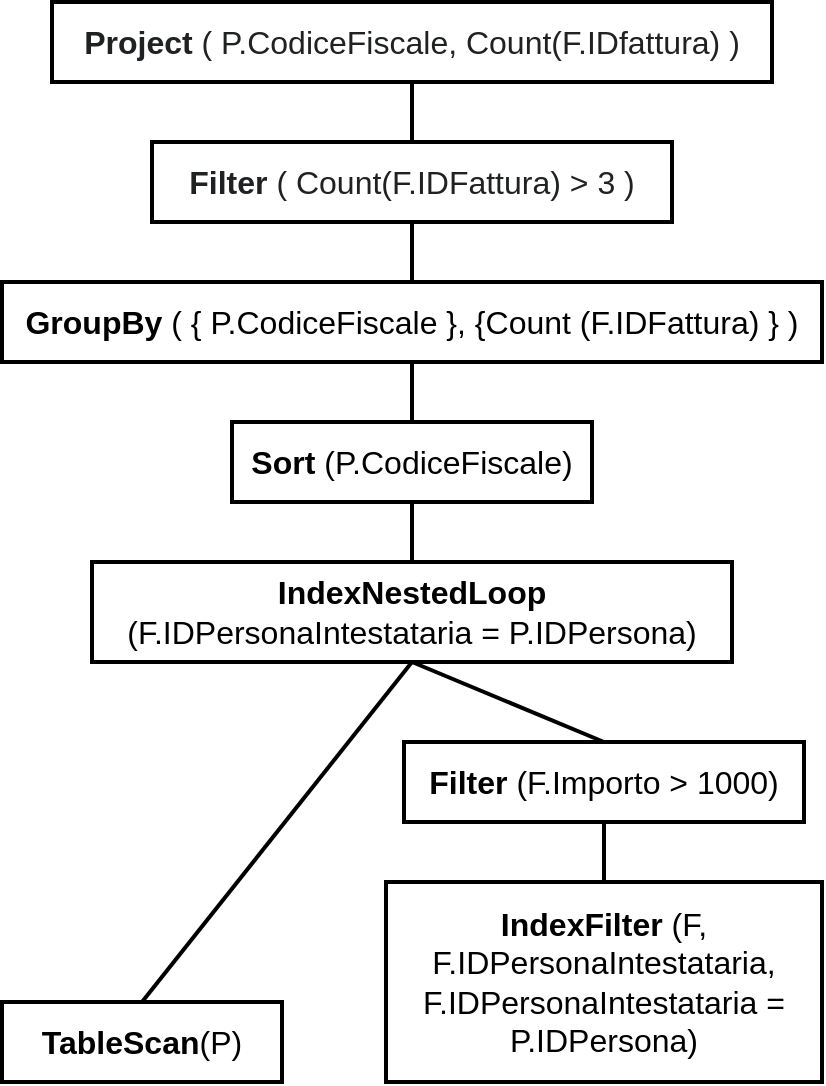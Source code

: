 <mxfile version="14.5.1" type="google"><diagram id="8AHtX67V_00JGjS-UEFa" name="Page-1"><mxGraphModel dx="1445" dy="682" grid="1" gridSize="10" guides="1" tooltips="1" connect="1" arrows="1" fold="1" page="1" pageScale="1" pageWidth="583" pageHeight="827" math="0" shadow="0"><root><mxCell id="0"/><mxCell id="1" parent="0"/><mxCell id="PVnu_174SEIcQ_TlXI88-1" value="&lt;span style=&quot;font-size: 16px&quot;&gt;&lt;b&gt;TableScan&lt;/b&gt;(P)&lt;/span&gt;" style="text;html=1;fillColor=none;align=center;verticalAlign=middle;whiteSpace=wrap;rounded=0;strokeColor=#000000;strokeWidth=2;fontStyle=0;fontSize=16;" vertex="1" parent="1"><mxGeometry x="185" y="570" width="140" height="40" as="geometry"/></mxCell><mxCell id="PVnu_174SEIcQ_TlXI88-2" value="&lt;span style=&quot;font-size: 16px&quot;&gt;&lt;b&gt;IndexFilter&amp;nbsp;&lt;/b&gt;(F, F.IDPersonaIntestataria,&lt;br&gt;&lt;div style=&quot;text-align: center&quot;&gt;&lt;span style=&quot;text-align: left&quot;&gt;F.IDPersonaIntestataria = P.IDPersona&lt;/span&gt;&lt;span&gt;)&lt;/span&gt;&lt;/div&gt;&lt;/span&gt;" style="text;html=1;fillColor=none;align=center;verticalAlign=middle;whiteSpace=wrap;rounded=0;strokeColor=#000000;strokeWidth=2;fontStyle=0;fontSize=16;" vertex="1" parent="1"><mxGeometry x="377" y="510" width="218" height="100" as="geometry"/></mxCell><mxCell id="PVnu_174SEIcQ_TlXI88-4" value="" style="endArrow=none;html=1;entryX=0.5;entryY=0;entryDx=0;entryDy=0;exitX=0.5;exitY=1;exitDx=0;exitDy=0;fontStyle=0;fontSize=16;strokeWidth=2;" edge="1" parent="1" source="PVnu_174SEIcQ_TlXI88-14" target="PVnu_174SEIcQ_TlXI88-2"><mxGeometry width="50" height="50" relative="1" as="geometry"><mxPoint x="521" y="560" as="sourcePoint"/><mxPoint x="500" y="710" as="targetPoint"/></mxGeometry></mxCell><mxCell id="PVnu_174SEIcQ_TlXI88-5" value="&lt;span style=&quot;text-align: left&quot;&gt;&lt;b&gt;IndexNestedLoop&lt;/b&gt;&lt;br&gt;(F.IDPersonaIntestataria = P.IDPersona)&lt;br style=&quot;font-size: 16px&quot;&gt;&lt;/span&gt;" style="text;html=1;fillColor=none;align=center;verticalAlign=middle;whiteSpace=wrap;rounded=0;strokeColor=#000000;strokeWidth=2;fontStyle=0;fontSize=16;" vertex="1" parent="1"><mxGeometry x="230" y="350" width="320" height="50" as="geometry"/></mxCell><mxCell id="PVnu_174SEIcQ_TlXI88-6" value="&lt;font style=&quot;font-size: 16px&quot;&gt;&lt;b&gt;GroupBy&lt;/b&gt; ( { P.CodiceFiscale }, {Count (F.IDFattura) } )&lt;br style=&quot;font-size: 16px&quot;&gt;&lt;/font&gt;" style="text;html=1;fillColor=none;align=center;verticalAlign=middle;whiteSpace=wrap;rounded=0;strokeColor=#000000;strokeWidth=2;fontStyle=0;fontSize=16;" vertex="1" parent="1"><mxGeometry x="185" y="210" width="410" height="40" as="geometry"/></mxCell><mxCell id="PVnu_174SEIcQ_TlXI88-7" value="&lt;font color=&quot;#202122&quot; face=&quot;sans-serif&quot; style=&quot;font-size: 16px&quot;&gt;&lt;span style=&quot;font-size: 16px ; background-color: rgb(255 , 255 , 255)&quot;&gt;&lt;b&gt;Project&lt;/b&gt; ( P.CodiceFiscale, Count(F.IDfattura) )&lt;/span&gt;&lt;/font&gt;" style="text;html=1;fillColor=none;align=center;verticalAlign=middle;whiteSpace=wrap;rounded=0;strokeColor=#000000;strokeWidth=2;fontStyle=0;fontSize=16;" vertex="1" parent="1"><mxGeometry x="210" y="70" width="360" height="40" as="geometry"/></mxCell><mxCell id="PVnu_174SEIcQ_TlXI88-8" value="" style="endArrow=none;html=1;entryX=0.5;entryY=1;entryDx=0;entryDy=0;exitX=0.5;exitY=0;exitDx=0;exitDy=0;fontStyle=0;fontSize=16;strokeWidth=2;" edge="1" parent="1" source="PVnu_174SEIcQ_TlXI88-1" target="PVnu_174SEIcQ_TlXI88-5"><mxGeometry width="50" height="50" relative="1" as="geometry"><mxPoint x="265" y="450" as="sourcePoint"/><mxPoint x="450" y="500" as="targetPoint"/></mxGeometry></mxCell><mxCell id="PVnu_174SEIcQ_TlXI88-9" value="" style="endArrow=none;html=1;entryX=0.5;entryY=1;entryDx=0;entryDy=0;exitX=0.5;exitY=0;exitDx=0;exitDy=0;fontStyle=0;fontSize=16;strokeWidth=2;" edge="1" parent="1" source="PVnu_174SEIcQ_TlXI88-14" target="PVnu_174SEIcQ_TlXI88-5"><mxGeometry width="50" height="50" relative="1" as="geometry"><mxPoint x="400" y="550" as="sourcePoint"/><mxPoint x="450" y="500" as="targetPoint"/></mxGeometry></mxCell><mxCell id="PVnu_174SEIcQ_TlXI88-10" value="&lt;div style=&quot;text-align: left ; font-size: 16px&quot;&gt;&lt;font color=&quot;#202122&quot; face=&quot;sans-serif&quot; style=&quot;font-size: 16px&quot;&gt;&lt;span style=&quot;font-size: 16px ; background-color: rgb(255 , 255 , 255)&quot;&gt;&lt;b&gt;Filter&lt;/b&gt; ( Count(F.IDFattura) &amp;gt; 3 )&lt;/span&gt;&lt;/font&gt;&lt;/div&gt;" style="text;html=1;fillColor=none;align=center;verticalAlign=middle;whiteSpace=wrap;rounded=0;strokeColor=#000000;strokeWidth=2;fontStyle=0;fontSize=16;" vertex="1" parent="1"><mxGeometry x="260" y="140" width="260" height="40" as="geometry"/></mxCell><mxCell id="PVnu_174SEIcQ_TlXI88-11" value="" style="endArrow=none;html=1;exitX=0.5;exitY=1;exitDx=0;exitDy=0;entryX=0.5;entryY=0;entryDx=0;entryDy=0;fontStyle=0;fontSize=16;strokeWidth=2;" edge="1" parent="1" source="PVnu_174SEIcQ_TlXI88-10" target="PVnu_174SEIcQ_TlXI88-6"><mxGeometry width="50" height="50" relative="1" as="geometry"><mxPoint x="395" y="190" as="sourcePoint"/><mxPoint x="388.625" y="269.82" as="targetPoint"/></mxGeometry></mxCell><mxCell id="PVnu_174SEIcQ_TlXI88-12" value="" style="endArrow=none;html=1;entryX=0.5;entryY=0;entryDx=0;entryDy=0;exitX=0.5;exitY=1;exitDx=0;exitDy=0;fontStyle=0;fontSize=16;strokeWidth=2;" edge="1" parent="1" source="PVnu_174SEIcQ_TlXI88-7" target="PVnu_174SEIcQ_TlXI88-10"><mxGeometry width="50" height="50" relative="1" as="geometry"><mxPoint x="410" y="390" as="sourcePoint"/><mxPoint x="460" y="340" as="targetPoint"/></mxGeometry></mxCell><mxCell id="PVnu_174SEIcQ_TlXI88-14" value="&lt;span style=&quot;font-size: 16px&quot;&gt;&lt;b&gt;Filter&lt;/b&gt; (F.Importo &amp;gt; 1000)&lt;/span&gt;" style="text;html=1;fillColor=none;align=center;verticalAlign=middle;whiteSpace=wrap;rounded=0;strokeColor=#000000;strokeWidth=2;fontStyle=0;fontSize=16;" vertex="1" parent="1"><mxGeometry x="386" y="440" width="200" height="40" as="geometry"/></mxCell><mxCell id="PVnu_174SEIcQ_TlXI88-17" value="" style="endArrow=none;html=1;entryX=0.5;entryY=1;entryDx=0;entryDy=0;exitX=0.5;exitY=0;exitDx=0;exitDy=0;fontStyle=0;fontSize=16;strokeWidth=2;" edge="1" parent="1" source="PVnu_174SEIcQ_TlXI88-5" target="PVnu_174SEIcQ_TlXI88-18"><mxGeometry width="50" height="50" relative="1" as="geometry"><mxPoint x="290" y="330" as="sourcePoint"/><mxPoint x="340" y="280" as="targetPoint"/></mxGeometry></mxCell><mxCell id="PVnu_174SEIcQ_TlXI88-18" value="&lt;font style=&quot;font-size: 16px&quot;&gt;&lt;span style=&quot;font-size: 16px&quot;&gt;&lt;b&gt;Sort&lt;/b&gt; (P.CodiceFiscale)&lt;/span&gt;&lt;/font&gt;" style="text;html=1;fillColor=none;align=center;verticalAlign=middle;whiteSpace=wrap;rounded=0;strokeColor=#000000;strokeWidth=2;fontStyle=0;fontSize=16;" vertex="1" parent="1"><mxGeometry x="300" y="280" width="180" height="40" as="geometry"/></mxCell><mxCell id="PVnu_174SEIcQ_TlXI88-19" value="" style="endArrow=none;html=1;entryX=0.5;entryY=0;entryDx=0;entryDy=0;fontStyle=0;fontSize=16;exitX=0.5;exitY=1;exitDx=0;exitDy=0;strokeWidth=2;" edge="1" parent="1" source="PVnu_174SEIcQ_TlXI88-6" target="PVnu_174SEIcQ_TlXI88-18"><mxGeometry width="50" height="50" relative="1" as="geometry"><mxPoint x="380" y="300" as="sourcePoint"/><mxPoint x="340" y="360" as="targetPoint"/></mxGeometry></mxCell></root></mxGraphModel></diagram></mxfile>